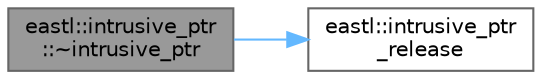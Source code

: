 digraph "eastl::intrusive_ptr::~intrusive_ptr"
{
 // LATEX_PDF_SIZE
  bgcolor="transparent";
  edge [fontname=Helvetica,fontsize=10,labelfontname=Helvetica,labelfontsize=10];
  node [fontname=Helvetica,fontsize=10,shape=box,height=0.2,width=0.4];
  rankdir="LR";
  Node1 [id="Node000001",label="eastl::intrusive_ptr\l::~intrusive_ptr",height=0.2,width=0.4,color="gray40", fillcolor="grey60", style="filled", fontcolor="black",tooltip=" "];
  Node1 -> Node2 [id="edge2_Node000001_Node000002",color="steelblue1",style="solid",tooltip=" "];
  Node2 [id="Node000002",label="eastl::intrusive_ptr\l_release",height=0.2,width=0.4,color="grey40", fillcolor="white", style="filled",URL="$namespaceeastl.html#a414311a9e2a3c2897c8c4d73b469346a",tooltip=" "];
}
